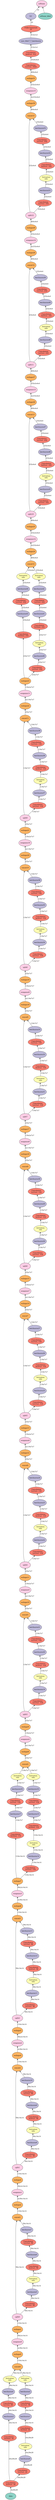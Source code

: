 digraph plot {
	data [label=data fillcolor="#8dd3c7" fixedsize="fasl==false" height=0.8034 shape=oval style=filled width=1.3]
	convolution0 [label="Convolution\n3x3/1x1, 24" fillcolor="#fb8072" fixedsize="fasl==false" height=0.8034 shape=oval style=filled width=1.3]
	convolution4 [label="Convolution\n3x3/2x2, 24" fillcolor="#fb8072" fixedsize="fasl==false" height=0.8034 shape=oval style=filled width=1.3]
	batchnorm3 [label=batchnorm3 fillcolor="#bebada" fixedsize="fasl==false" height=0.8034 shape=oval style=filled width=1.3]
	convolution5 [label="Convolution\n1x1/1x1, 58" fillcolor="#fb8072" fixedsize="fasl==false" height=0.8034 shape=oval style=filled width=1.3]
	batchnorm4 [label=batchnorm4 fillcolor="#bebada" fixedsize="fasl==false" height=0.8034 shape=oval style=filled width=1.3]
	activation2 [label="Activation\nrelu" fillcolor="#ffffb3" fixedsize="fasl==false" height=0.8034 shape=oval style=filled width=1.3]
	convolution1 [label="Convolution\n1x1/1x1, 24" fillcolor="#fb8072" fixedsize="fasl==false" height=0.8034 shape=oval style=filled width=1.3]
	batchnorm0 [label=batchnorm0 fillcolor="#bebada" fixedsize="fasl==false" height=0.8034 shape=oval style=filled width=1.3]
	activation0 [label="Activation\nrelu" fillcolor="#ffffb3" fixedsize="fasl==false" height=0.8034 shape=oval style=filled width=1.3]
	convolution2 [label="Convolution\n3x3/2x2, 24" fillcolor="#fb8072" fixedsize="fasl==false" height=0.8034 shape=oval style=filled width=1.3]
	batchnorm1 [label=batchnorm1 fillcolor="#bebada" fixedsize="fasl==false" height=0.8034 shape=oval style=filled width=1.3]
	convolution3 [label="Convolution\n1x1/1x1, 58" fillcolor="#fb8072" fixedsize="fasl==false" height=0.8034 shape=oval style=filled width=1.3]
	batchnorm2 [label=batchnorm2 fillcolor="#bebada" fixedsize="fasl==false" height=0.8034 shape=oval style=filled width=1.3]
	activation1 [label="Activation\nrelu" fillcolor="#ffffb3" fixedsize="fasl==false" height=0.8034 shape=oval style=filled width=1.3]
	concat0 [label=concat0 fillcolor="#fdb462" fixedsize="fasl==false" height=0.8034 shape=oval style=filled width=1.3]
	reshape0 [label=reshape0 fillcolor="#fdb462" fixedsize="fasl==false" height=0.8034 shape=oval style=filled width=1.3]
	swapaxes0 [label=swapaxes0 fillcolor="#fccde5" fixedsize="fasl==false" height=0.8034 shape=oval style=filled width=1.3]
	reshape1 [label=reshape1 fillcolor="#fdb462" fixedsize="fasl==false" height=0.8034 shape=oval style=filled width=1.3]
	split0 [label=split0 fillcolor="#fccde5" fixedsize="fasl==false" height=0.8034 shape=oval style=filled width=1.3]
	convolution6 [label="Convolution\n1x1/1x1, 58" fillcolor="#fb8072" fixedsize="fasl==false" height=0.8034 shape=oval style=filled width=1.3]
	batchnorm5 [label=batchnorm5 fillcolor="#bebada" fixedsize="fasl==false" height=0.8034 shape=oval style=filled width=1.3]
	activation3 [label="Activation\nrelu" fillcolor="#ffffb3" fixedsize="fasl==false" height=0.8034 shape=oval style=filled width=1.3]
	convolution7 [label="Convolution\n3x3/1x1, 58" fillcolor="#fb8072" fixedsize="fasl==false" height=0.8034 shape=oval style=filled width=1.3]
	batchnorm6 [label=batchnorm6 fillcolor="#bebada" fixedsize="fasl==false" height=0.8034 shape=oval style=filled width=1.3]
	convolution8 [label="Convolution\n1x1/1x1, 58" fillcolor="#fb8072" fixedsize="fasl==false" height=0.8034 shape=oval style=filled width=1.3]
	batchnorm7 [label=batchnorm7 fillcolor="#bebada" fixedsize="fasl==false" height=0.8034 shape=oval style=filled width=1.3]
	concat1 [label=concat1 fillcolor="#fdb462" fixedsize="fasl==false" height=0.8034 shape=oval style=filled width=1.3]
	reshape2 [label=reshape2 fillcolor="#fdb462" fixedsize="fasl==false" height=0.8034 shape=oval style=filled width=1.3]
	swapaxes1 [label=swapaxes1 fillcolor="#fccde5" fixedsize="fasl==false" height=0.8034 shape=oval style=filled width=1.3]
	reshape3 [label=reshape3 fillcolor="#fdb462" fixedsize="fasl==false" height=0.8034 shape=oval style=filled width=1.3]
	split1 [label=split1 fillcolor="#fccde5" fixedsize="fasl==false" height=0.8034 shape=oval style=filled width=1.3]
	convolution9 [label="Convolution\n1x1/1x1, 58" fillcolor="#fb8072" fixedsize="fasl==false" height=0.8034 shape=oval style=filled width=1.3]
	batchnorm8 [label=batchnorm8 fillcolor="#bebada" fixedsize="fasl==false" height=0.8034 shape=oval style=filled width=1.3]
	activation4 [label="Activation\nrelu" fillcolor="#ffffb3" fixedsize="fasl==false" height=0.8034 shape=oval style=filled width=1.3]
	convolution10 [label="Convolution\n3x3/1x1, 58" fillcolor="#fb8072" fixedsize="fasl==false" height=0.8034 shape=oval style=filled width=1.3]
	batchnorm9 [label=batchnorm9 fillcolor="#bebada" fixedsize="fasl==false" height=0.8034 shape=oval style=filled width=1.3]
	convolution11 [label="Convolution\n1x1/1x1, 58" fillcolor="#fb8072" fixedsize="fasl==false" height=0.8034 shape=oval style=filled width=1.3]
	batchnorm10 [label=batchnorm10 fillcolor="#bebada" fixedsize="fasl==false" height=0.8034 shape=oval style=filled width=1.3]
	concat2 [label=concat2 fillcolor="#fdb462" fixedsize="fasl==false" height=0.8034 shape=oval style=filled width=1.3]
	reshape4 [label=reshape4 fillcolor="#fdb462" fixedsize="fasl==false" height=0.8034 shape=oval style=filled width=1.3]
	swapaxes2 [label=swapaxes2 fillcolor="#fccde5" fixedsize="fasl==false" height=0.8034 shape=oval style=filled width=1.3]
	reshape5 [label=reshape5 fillcolor="#fdb462" fixedsize="fasl==false" height=0.8034 shape=oval style=filled width=1.3]
	split2 [label=split2 fillcolor="#fccde5" fixedsize="fasl==false" height=0.8034 shape=oval style=filled width=1.3]
	convolution12 [label="Convolution\n1x1/1x1, 58" fillcolor="#fb8072" fixedsize="fasl==false" height=0.8034 shape=oval style=filled width=1.3]
	batchnorm11 [label=batchnorm11 fillcolor="#bebada" fixedsize="fasl==false" height=0.8034 shape=oval style=filled width=1.3]
	activation5 [label="Activation\nrelu" fillcolor="#ffffb3" fixedsize="fasl==false" height=0.8034 shape=oval style=filled width=1.3]
	convolution13 [label="Convolution\n3x3/1x1, 58" fillcolor="#fb8072" fixedsize="fasl==false" height=0.8034 shape=oval style=filled width=1.3]
	batchnorm12 [label=batchnorm12 fillcolor="#bebada" fixedsize="fasl==false" height=0.8034 shape=oval style=filled width=1.3]
	convolution14 [label="Convolution\n1x1/1x1, 58" fillcolor="#fb8072" fixedsize="fasl==false" height=0.8034 shape=oval style=filled width=1.3]
	batchnorm13 [label=batchnorm13 fillcolor="#bebada" fixedsize="fasl==false" height=0.8034 shape=oval style=filled width=1.3]
	concat3 [label=concat3 fillcolor="#fdb462" fixedsize="fasl==false" height=0.8034 shape=oval style=filled width=1.3]
	reshape6 [label=reshape6 fillcolor="#fdb462" fixedsize="fasl==false" height=0.8034 shape=oval style=filled width=1.3]
	swapaxes3 [label=swapaxes3 fillcolor="#fccde5" fixedsize="fasl==false" height=0.8034 shape=oval style=filled width=1.3]
	reshape7 [label=reshape7 fillcolor="#fdb462" fixedsize="fasl==false" height=0.8034 shape=oval style=filled width=1.3]
	convolution18 [label="Convolution\n3x3/2x2, 116" fillcolor="#fb8072" fixedsize="fasl==false" height=0.8034 shape=oval style=filled width=1.3]
	batchnorm17 [label=batchnorm17 fillcolor="#bebada" fixedsize="fasl==false" height=0.8034 shape=oval style=filled width=1.3]
	convolution19 [label="Convolution\n1x1/1x1, 116" fillcolor="#fb8072" fixedsize="fasl==false" height=0.8034 shape=oval style=filled width=1.3]
	batchnorm18 [label=batchnorm18 fillcolor="#bebada" fixedsize="fasl==false" height=0.8034 shape=oval style=filled width=1.3]
	activation8 [label="Activation\nrelu" fillcolor="#ffffb3" fixedsize="fasl==false" height=0.8034 shape=oval style=filled width=1.3]
	convolution15 [label="Convolution\n1x1/1x1, 116" fillcolor="#fb8072" fixedsize="fasl==false" height=0.8034 shape=oval style=filled width=1.3]
	batchnorm14 [label=batchnorm14 fillcolor="#bebada" fixedsize="fasl==false" height=0.8034 shape=oval style=filled width=1.3]
	activation6 [label="Activation\nrelu" fillcolor="#ffffb3" fixedsize="fasl==false" height=0.8034 shape=oval style=filled width=1.3]
	convolution16 [label="Convolution\n3x3/2x2, 116" fillcolor="#fb8072" fixedsize="fasl==false" height=0.8034 shape=oval style=filled width=1.3]
	batchnorm15 [label=batchnorm15 fillcolor="#bebada" fixedsize="fasl==false" height=0.8034 shape=oval style=filled width=1.3]
	convolution17 [label="Convolution\n1x1/1x1, 116" fillcolor="#fb8072" fixedsize="fasl==false" height=0.8034 shape=oval style=filled width=1.3]
	batchnorm16 [label=batchnorm16 fillcolor="#bebada" fixedsize="fasl==false" height=0.8034 shape=oval style=filled width=1.3]
	activation7 [label="Activation\nrelu" fillcolor="#ffffb3" fixedsize="fasl==false" height=0.8034 shape=oval style=filled width=1.3]
	concat4 [label=concat4 fillcolor="#fdb462" fixedsize="fasl==false" height=0.8034 shape=oval style=filled width=1.3]
	reshape8 [label=reshape8 fillcolor="#fdb462" fixedsize="fasl==false" height=0.8034 shape=oval style=filled width=1.3]
	swapaxes4 [label=swapaxes4 fillcolor="#fccde5" fixedsize="fasl==false" height=0.8034 shape=oval style=filled width=1.3]
	reshape9 [label=reshape9 fillcolor="#fdb462" fixedsize="fasl==false" height=0.8034 shape=oval style=filled width=1.3]
	split3 [label=split3 fillcolor="#fccde5" fixedsize="fasl==false" height=0.8034 shape=oval style=filled width=1.3]
	convolution20 [label="Convolution\n1x1/1x1, 116" fillcolor="#fb8072" fixedsize="fasl==false" height=0.8034 shape=oval style=filled width=1.3]
	batchnorm19 [label=batchnorm19 fillcolor="#bebada" fixedsize="fasl==false" height=0.8034 shape=oval style=filled width=1.3]
	activation9 [label="Activation\nrelu" fillcolor="#ffffb3" fixedsize="fasl==false" height=0.8034 shape=oval style=filled width=1.3]
	convolution21 [label="Convolution\n3x3/1x1, 116" fillcolor="#fb8072" fixedsize="fasl==false" height=0.8034 shape=oval style=filled width=1.3]
	batchnorm20 [label=batchnorm20 fillcolor="#bebada" fixedsize="fasl==false" height=0.8034 shape=oval style=filled width=1.3]
	convolution22 [label="Convolution\n1x1/1x1, 116" fillcolor="#fb8072" fixedsize="fasl==false" height=0.8034 shape=oval style=filled width=1.3]
	batchnorm21 [label=batchnorm21 fillcolor="#bebada" fixedsize="fasl==false" height=0.8034 shape=oval style=filled width=1.3]
	concat5 [label=concat5 fillcolor="#fdb462" fixedsize="fasl==false" height=0.8034 shape=oval style=filled width=1.3]
	reshape10 [label=reshape10 fillcolor="#fdb462" fixedsize="fasl==false" height=0.8034 shape=oval style=filled width=1.3]
	swapaxes5 [label=swapaxes5 fillcolor="#fccde5" fixedsize="fasl==false" height=0.8034 shape=oval style=filled width=1.3]
	reshape11 [label=reshape11 fillcolor="#fdb462" fixedsize="fasl==false" height=0.8034 shape=oval style=filled width=1.3]
	split4 [label=split4 fillcolor="#fccde5" fixedsize="fasl==false" height=0.8034 shape=oval style=filled width=1.3]
	convolution23 [label="Convolution\n1x1/1x1, 116" fillcolor="#fb8072" fixedsize="fasl==false" height=0.8034 shape=oval style=filled width=1.3]
	batchnorm22 [label=batchnorm22 fillcolor="#bebada" fixedsize="fasl==false" height=0.8034 shape=oval style=filled width=1.3]
	activation10 [label="Activation\nrelu" fillcolor="#ffffb3" fixedsize="fasl==false" height=0.8034 shape=oval style=filled width=1.3]
	convolution24 [label="Convolution\n3x3/1x1, 116" fillcolor="#fb8072" fixedsize="fasl==false" height=0.8034 shape=oval style=filled width=1.3]
	batchnorm23 [label=batchnorm23 fillcolor="#bebada" fixedsize="fasl==false" height=0.8034 shape=oval style=filled width=1.3]
	convolution25 [label="Convolution\n1x1/1x1, 116" fillcolor="#fb8072" fixedsize="fasl==false" height=0.8034 shape=oval style=filled width=1.3]
	batchnorm24 [label=batchnorm24 fillcolor="#bebada" fixedsize="fasl==false" height=0.8034 shape=oval style=filled width=1.3]
	concat6 [label=concat6 fillcolor="#fdb462" fixedsize="fasl==false" height=0.8034 shape=oval style=filled width=1.3]
	reshape12 [label=reshape12 fillcolor="#fdb462" fixedsize="fasl==false" height=0.8034 shape=oval style=filled width=1.3]
	swapaxes6 [label=swapaxes6 fillcolor="#fccde5" fixedsize="fasl==false" height=0.8034 shape=oval style=filled width=1.3]
	reshape13 [label=reshape13 fillcolor="#fdb462" fixedsize="fasl==false" height=0.8034 shape=oval style=filled width=1.3]
	split5 [label=split5 fillcolor="#fccde5" fixedsize="fasl==false" height=0.8034 shape=oval style=filled width=1.3]
	convolution26 [label="Convolution\n1x1/1x1, 116" fillcolor="#fb8072" fixedsize="fasl==false" height=0.8034 shape=oval style=filled width=1.3]
	batchnorm25 [label=batchnorm25 fillcolor="#bebada" fixedsize="fasl==false" height=0.8034 shape=oval style=filled width=1.3]
	activation11 [label="Activation\nrelu" fillcolor="#ffffb3" fixedsize="fasl==false" height=0.8034 shape=oval style=filled width=1.3]
	convolution27 [label="Convolution\n3x3/1x1, 116" fillcolor="#fb8072" fixedsize="fasl==false" height=0.8034 shape=oval style=filled width=1.3]
	batchnorm26 [label=batchnorm26 fillcolor="#bebada" fixedsize="fasl==false" height=0.8034 shape=oval style=filled width=1.3]
	convolution28 [label="Convolution\n1x1/1x1, 116" fillcolor="#fb8072" fixedsize="fasl==false" height=0.8034 shape=oval style=filled width=1.3]
	batchnorm27 [label=batchnorm27 fillcolor="#bebada" fixedsize="fasl==false" height=0.8034 shape=oval style=filled width=1.3]
	concat7 [label=concat7 fillcolor="#fdb462" fixedsize="fasl==false" height=0.8034 shape=oval style=filled width=1.3]
	reshape14 [label=reshape14 fillcolor="#fdb462" fixedsize="fasl==false" height=0.8034 shape=oval style=filled width=1.3]
	swapaxes7 [label=swapaxes7 fillcolor="#fccde5" fixedsize="fasl==false" height=0.8034 shape=oval style=filled width=1.3]
	reshape15 [label=reshape15 fillcolor="#fdb462" fixedsize="fasl==false" height=0.8034 shape=oval style=filled width=1.3]
	split6 [label=split6 fillcolor="#fccde5" fixedsize="fasl==false" height=0.8034 shape=oval style=filled width=1.3]
	convolution29 [label="Convolution\n1x1/1x1, 116" fillcolor="#fb8072" fixedsize="fasl==false" height=0.8034 shape=oval style=filled width=1.3]
	batchnorm28 [label=batchnorm28 fillcolor="#bebada" fixedsize="fasl==false" height=0.8034 shape=oval style=filled width=1.3]
	activation12 [label="Activation\nrelu" fillcolor="#ffffb3" fixedsize="fasl==false" height=0.8034 shape=oval style=filled width=1.3]
	convolution30 [label="Convolution\n3x3/1x1, 116" fillcolor="#fb8072" fixedsize="fasl==false" height=0.8034 shape=oval style=filled width=1.3]
	batchnorm29 [label=batchnorm29 fillcolor="#bebada" fixedsize="fasl==false" height=0.8034 shape=oval style=filled width=1.3]
	convolution31 [label="Convolution\n1x1/1x1, 116" fillcolor="#fb8072" fixedsize="fasl==false" height=0.8034 shape=oval style=filled width=1.3]
	batchnorm30 [label=batchnorm30 fillcolor="#bebada" fixedsize="fasl==false" height=0.8034 shape=oval style=filled width=1.3]
	concat8 [label=concat8 fillcolor="#fdb462" fixedsize="fasl==false" height=0.8034 shape=oval style=filled width=1.3]
	reshape16 [label=reshape16 fillcolor="#fdb462" fixedsize="fasl==false" height=0.8034 shape=oval style=filled width=1.3]
	swapaxes8 [label=swapaxes8 fillcolor="#fccde5" fixedsize="fasl==false" height=0.8034 shape=oval style=filled width=1.3]
	reshape17 [label=reshape17 fillcolor="#fdb462" fixedsize="fasl==false" height=0.8034 shape=oval style=filled width=1.3]
	split7 [label=split7 fillcolor="#fccde5" fixedsize="fasl==false" height=0.8034 shape=oval style=filled width=1.3]
	convolution32 [label="Convolution\n1x1/1x1, 116" fillcolor="#fb8072" fixedsize="fasl==false" height=0.8034 shape=oval style=filled width=1.3]
	batchnorm31 [label=batchnorm31 fillcolor="#bebada" fixedsize="fasl==false" height=0.8034 shape=oval style=filled width=1.3]
	activation13 [label="Activation\nrelu" fillcolor="#ffffb3" fixedsize="fasl==false" height=0.8034 shape=oval style=filled width=1.3]
	convolution33 [label="Convolution\n3x3/1x1, 116" fillcolor="#fb8072" fixedsize="fasl==false" height=0.8034 shape=oval style=filled width=1.3]
	batchnorm32 [label=batchnorm32 fillcolor="#bebada" fixedsize="fasl==false" height=0.8034 shape=oval style=filled width=1.3]
	convolution34 [label="Convolution\n1x1/1x1, 116" fillcolor="#fb8072" fixedsize="fasl==false" height=0.8034 shape=oval style=filled width=1.3]
	batchnorm33 [label=batchnorm33 fillcolor="#bebada" fixedsize="fasl==false" height=0.8034 shape=oval style=filled width=1.3]
	concat9 [label=concat9 fillcolor="#fdb462" fixedsize="fasl==false" height=0.8034 shape=oval style=filled width=1.3]
	reshape18 [label=reshape18 fillcolor="#fdb462" fixedsize="fasl==false" height=0.8034 shape=oval style=filled width=1.3]
	swapaxes9 [label=swapaxes9 fillcolor="#fccde5" fixedsize="fasl==false" height=0.8034 shape=oval style=filled width=1.3]
	reshape19 [label=reshape19 fillcolor="#fdb462" fixedsize="fasl==false" height=0.8034 shape=oval style=filled width=1.3]
	split8 [label=split8 fillcolor="#fccde5" fixedsize="fasl==false" height=0.8034 shape=oval style=filled width=1.3]
	convolution35 [label="Convolution\n1x1/1x1, 116" fillcolor="#fb8072" fixedsize="fasl==false" height=0.8034 shape=oval style=filled width=1.3]
	batchnorm34 [label=batchnorm34 fillcolor="#bebada" fixedsize="fasl==false" height=0.8034 shape=oval style=filled width=1.3]
	activation14 [label="Activation\nrelu" fillcolor="#ffffb3" fixedsize="fasl==false" height=0.8034 shape=oval style=filled width=1.3]
	convolution36 [label="Convolution\n3x3/1x1, 116" fillcolor="#fb8072" fixedsize="fasl==false" height=0.8034 shape=oval style=filled width=1.3]
	batchnorm35 [label=batchnorm35 fillcolor="#bebada" fixedsize="fasl==false" height=0.8034 shape=oval style=filled width=1.3]
	convolution37 [label="Convolution\n1x1/1x1, 116" fillcolor="#fb8072" fixedsize="fasl==false" height=0.8034 shape=oval style=filled width=1.3]
	batchnorm36 [label=batchnorm36 fillcolor="#bebada" fixedsize="fasl==false" height=0.8034 shape=oval style=filled width=1.3]
	concat10 [label=concat10 fillcolor="#fdb462" fixedsize="fasl==false" height=0.8034 shape=oval style=filled width=1.3]
	reshape20 [label=reshape20 fillcolor="#fdb462" fixedsize="fasl==false" height=0.8034 shape=oval style=filled width=1.3]
	swapaxes10 [label=swapaxes10 fillcolor="#fccde5" fixedsize="fasl==false" height=0.8034 shape=oval style=filled width=1.3]
	reshape21 [label=reshape21 fillcolor="#fdb462" fixedsize="fasl==false" height=0.8034 shape=oval style=filled width=1.3]
	split9 [label=split9 fillcolor="#fccde5" fixedsize="fasl==false" height=0.8034 shape=oval style=filled width=1.3]
	convolution38 [label="Convolution\n1x1/1x1, 116" fillcolor="#fb8072" fixedsize="fasl==false" height=0.8034 shape=oval style=filled width=1.3]
	batchnorm37 [label=batchnorm37 fillcolor="#bebada" fixedsize="fasl==false" height=0.8034 shape=oval style=filled width=1.3]
	activation15 [label="Activation\nrelu" fillcolor="#ffffb3" fixedsize="fasl==false" height=0.8034 shape=oval style=filled width=1.3]
	convolution39 [label="Convolution\n3x3/1x1, 116" fillcolor="#fb8072" fixedsize="fasl==false" height=0.8034 shape=oval style=filled width=1.3]
	batchnorm38 [label=batchnorm38 fillcolor="#bebada" fixedsize="fasl==false" height=0.8034 shape=oval style=filled width=1.3]
	convolution40 [label="Convolution\n1x1/1x1, 116" fillcolor="#fb8072" fixedsize="fasl==false" height=0.8034 shape=oval style=filled width=1.3]
	batchnorm39 [label=batchnorm39 fillcolor="#bebada" fixedsize="fasl==false" height=0.8034 shape=oval style=filled width=1.3]
	concat11 [label=concat11 fillcolor="#fdb462" fixedsize="fasl==false" height=0.8034 shape=oval style=filled width=1.3]
	reshape22 [label=reshape22 fillcolor="#fdb462" fixedsize="fasl==false" height=0.8034 shape=oval style=filled width=1.3]
	swapaxes11 [label=swapaxes11 fillcolor="#fccde5" fixedsize="fasl==false" height=0.8034 shape=oval style=filled width=1.3]
	reshape23 [label=reshape23 fillcolor="#fdb462" fixedsize="fasl==false" height=0.8034 shape=oval style=filled width=1.3]
	convolution44 [label="Convolution\n3x3/2x2, 232" fillcolor="#fb8072" fixedsize="fasl==false" height=0.8034 shape=oval style=filled width=1.3]
	batchnorm43 [label=batchnorm43 fillcolor="#bebada" fixedsize="fasl==false" height=0.8034 shape=oval style=filled width=1.3]
	convolution45 [label="Convolution\n1x1/1x1, 232" fillcolor="#fb8072" fixedsize="fasl==false" height=0.8034 shape=oval style=filled width=1.3]
	batchnorm44 [label=batchnorm44 fillcolor="#bebada" fixedsize="fasl==false" height=0.8034 shape=oval style=filled width=1.3]
	activation18 [label="Activation\nrelu" fillcolor="#ffffb3" fixedsize="fasl==false" height=0.8034 shape=oval style=filled width=1.3]
	convolution41 [label="Convolution\n1x1/1x1, 232" fillcolor="#fb8072" fixedsize="fasl==false" height=0.8034 shape=oval style=filled width=1.3]
	batchnorm40 [label=batchnorm40 fillcolor="#bebada" fixedsize="fasl==false" height=0.8034 shape=oval style=filled width=1.3]
	activation16 [label="Activation\nrelu" fillcolor="#ffffb3" fixedsize="fasl==false" height=0.8034 shape=oval style=filled width=1.3]
	convolution42 [label="Convolution\n3x3/2x2, 232" fillcolor="#fb8072" fixedsize="fasl==false" height=0.8034 shape=oval style=filled width=1.3]
	batchnorm41 [label=batchnorm41 fillcolor="#bebada" fixedsize="fasl==false" height=0.8034 shape=oval style=filled width=1.3]
	convolution43 [label="Convolution\n1x1/1x1, 232" fillcolor="#fb8072" fixedsize="fasl==false" height=0.8034 shape=oval style=filled width=1.3]
	batchnorm42 [label=batchnorm42 fillcolor="#bebada" fixedsize="fasl==false" height=0.8034 shape=oval style=filled width=1.3]
	activation17 [label="Activation\nrelu" fillcolor="#ffffb3" fixedsize="fasl==false" height=0.8034 shape=oval style=filled width=1.3]
	concat12 [label=concat12 fillcolor="#fdb462" fixedsize="fasl==false" height=0.8034 shape=oval style=filled width=1.3]
	reshape24 [label=reshape24 fillcolor="#fdb462" fixedsize="fasl==false" height=0.8034 shape=oval style=filled width=1.3]
	swapaxes12 [label=swapaxes12 fillcolor="#fccde5" fixedsize="fasl==false" height=0.8034 shape=oval style=filled width=1.3]
	reshape25 [label=reshape25 fillcolor="#fdb462" fixedsize="fasl==false" height=0.8034 shape=oval style=filled width=1.3]
	split10 [label=split10 fillcolor="#fccde5" fixedsize="fasl==false" height=0.8034 shape=oval style=filled width=1.3]
	convolution46 [label="Convolution\n1x1/1x1, 232" fillcolor="#fb8072" fixedsize="fasl==false" height=0.8034 shape=oval style=filled width=1.3]
	batchnorm45 [label=batchnorm45 fillcolor="#bebada" fixedsize="fasl==false" height=0.8034 shape=oval style=filled width=1.3]
	activation19 [label="Activation\nrelu" fillcolor="#ffffb3" fixedsize="fasl==false" height=0.8034 shape=oval style=filled width=1.3]
	convolution47 [label="Convolution\n3x3/1x1, 232" fillcolor="#fb8072" fixedsize="fasl==false" height=0.8034 shape=oval style=filled width=1.3]
	batchnorm46 [label=batchnorm46 fillcolor="#bebada" fixedsize="fasl==false" height=0.8034 shape=oval style=filled width=1.3]
	convolution48 [label="Convolution\n1x1/1x1, 232" fillcolor="#fb8072" fixedsize="fasl==false" height=0.8034 shape=oval style=filled width=1.3]
	batchnorm47 [label=batchnorm47 fillcolor="#bebada" fixedsize="fasl==false" height=0.8034 shape=oval style=filled width=1.3]
	concat13 [label=concat13 fillcolor="#fdb462" fixedsize="fasl==false" height=0.8034 shape=oval style=filled width=1.3]
	reshape26 [label=reshape26 fillcolor="#fdb462" fixedsize="fasl==false" height=0.8034 shape=oval style=filled width=1.3]
	swapaxes13 [label=swapaxes13 fillcolor="#fccde5" fixedsize="fasl==false" height=0.8034 shape=oval style=filled width=1.3]
	reshape27 [label=reshape27 fillcolor="#fdb462" fixedsize="fasl==false" height=0.8034 shape=oval style=filled width=1.3]
	split11 [label=split11 fillcolor="#fccde5" fixedsize="fasl==false" height=0.8034 shape=oval style=filled width=1.3]
	convolution49 [label="Convolution\n1x1/1x1, 232" fillcolor="#fb8072" fixedsize="fasl==false" height=0.8034 shape=oval style=filled width=1.3]
	batchnorm48 [label=batchnorm48 fillcolor="#bebada" fixedsize="fasl==false" height=0.8034 shape=oval style=filled width=1.3]
	activation20 [label="Activation\nrelu" fillcolor="#ffffb3" fixedsize="fasl==false" height=0.8034 shape=oval style=filled width=1.3]
	convolution50 [label="Convolution\n3x3/1x1, 232" fillcolor="#fb8072" fixedsize="fasl==false" height=0.8034 shape=oval style=filled width=1.3]
	batchnorm49 [label=batchnorm49 fillcolor="#bebada" fixedsize="fasl==false" height=0.8034 shape=oval style=filled width=1.3]
	convolution51 [label="Convolution\n1x1/1x1, 232" fillcolor="#fb8072" fixedsize="fasl==false" height=0.8034 shape=oval style=filled width=1.3]
	batchnorm50 [label=batchnorm50 fillcolor="#bebada" fixedsize="fasl==false" height=0.8034 shape=oval style=filled width=1.3]
	concat14 [label=concat14 fillcolor="#fdb462" fixedsize="fasl==false" height=0.8034 shape=oval style=filled width=1.3]
	reshape28 [label=reshape28 fillcolor="#fdb462" fixedsize="fasl==false" height=0.8034 shape=oval style=filled width=1.3]
	swapaxes14 [label=swapaxes14 fillcolor="#fccde5" fixedsize="fasl==false" height=0.8034 shape=oval style=filled width=1.3]
	reshape29 [label=reshape29 fillcolor="#fdb462" fixedsize="fasl==false" height=0.8034 shape=oval style=filled width=1.3]
	split12 [label=split12 fillcolor="#fccde5" fixedsize="fasl==false" height=0.8034 shape=oval style=filled width=1.3]
	convolution52 [label="Convolution\n1x1/1x1, 232" fillcolor="#fb8072" fixedsize="fasl==false" height=0.8034 shape=oval style=filled width=1.3]
	batchnorm51 [label=batchnorm51 fillcolor="#bebada" fixedsize="fasl==false" height=0.8034 shape=oval style=filled width=1.3]
	activation21 [label="Activation\nrelu" fillcolor="#ffffb3" fixedsize="fasl==false" height=0.8034 shape=oval style=filled width=1.3]
	convolution53 [label="Convolution\n3x3/1x1, 232" fillcolor="#fb8072" fixedsize="fasl==false" height=0.8034 shape=oval style=filled width=1.3]
	batchnorm52 [label=batchnorm52 fillcolor="#bebada" fixedsize="fasl==false" height=0.8034 shape=oval style=filled width=1.3]
	convolution54 [label="Convolution\n1x1/1x1, 232" fillcolor="#fb8072" fixedsize="fasl==false" height=0.8034 shape=oval style=filled width=1.3]
	batchnorm53 [label=batchnorm53 fillcolor="#bebada" fixedsize="fasl==false" height=0.8034 shape=oval style=filled width=1.3]
	concat15 [label=concat15 fillcolor="#fdb462" fixedsize="fasl==false" height=0.8034 shape=oval style=filled width=1.3]
	reshape30 [label=reshape30 fillcolor="#fdb462" fixedsize="fasl==false" height=0.8034 shape=oval style=filled width=1.3]
	swapaxes15 [label=swapaxes15 fillcolor="#fccde5" fixedsize="fasl==false" height=0.8034 shape=oval style=filled width=1.3]
	reshape31 [label=reshape31 fillcolor="#fdb462" fixedsize="fasl==false" height=0.8034 shape=oval style=filled width=1.3]
	convolution55 [label="Convolution\n1x1/1x1, 1024" fillcolor="#fb8072" fixedsize="fasl==false" height=0.8034 shape=oval style=filled width=1.3]
	conv_6dw7_7_conv2d [label="Convolution\n4x4/1x1, 512" fillcolor="#fb8072" fixedsize="fasl==false" height=0.8034 shape=oval style=filled width=1.3]
	conv_6dw7_7_batchnorm [label=conv_6dw7_7_batchnorm fillcolor="#bebada" fixedsize="fasl==false" height=0.8034 shape=oval style=filled width=1.3]
	pre_fc1 [label="FullyConnected\n10" fillcolor="#fb8072" fixedsize="fasl==false" height=0.8034 shape=oval style=filled width=1.3]
	fc1 [label=fc1 fillcolor="#bebada" fixedsize="fasl==false" height=0.8034 shape=oval style=filled width=1.3]
	softmax_label [label=softmax_label fillcolor="#8dd3c7" fixedsize="fasl==false" height=0.8034 shape=oval style=filled width=1.3]
	softmax [label=softmax fillcolor="#fccde5" fixedsize="fasl==false" height=0.8034 shape=oval style=filled width=1.3]
	convolution0 -> data [label="3x28x28" arrowtail=open dir=back]
	convolution4 -> convolution0 [label="24x28x28" arrowtail=open dir=back]
	batchnorm3 -> convolution4 [label="24x14x14" arrowtail=open dir=back]
	convolution5 -> batchnorm3 [label="24x14x14" arrowtail=open dir=back]
	batchnorm4 -> convolution5 [label="58x14x14" arrowtail=open dir=back]
	activation2 -> batchnorm4 [label="58x14x14" arrowtail=open dir=back]
	convolution1 -> convolution0 [label="24x28x28" arrowtail=open dir=back]
	batchnorm0 -> convolution1 [label="24x28x28" arrowtail=open dir=back]
	activation0 -> batchnorm0 [label="24x28x28" arrowtail=open dir=back]
	convolution2 -> activation0 [label="24x28x28" arrowtail=open dir=back]
	batchnorm1 -> convolution2 [label="24x14x14" arrowtail=open dir=back]
	convolution3 -> batchnorm1 [label="24x14x14" arrowtail=open dir=back]
	batchnorm2 -> convolution3 [label="58x14x14" arrowtail=open dir=back]
	activation1 -> batchnorm2 [label="58x14x14" arrowtail=open dir=back]
	concat0 -> activation2 [label="58x14x14" arrowtail=open dir=back]
	concat0 -> activation1 [label="58x14x14" arrowtail=open dir=back]
	reshape0 -> concat0 [label="116x14x14" arrowtail=open dir=back]
	swapaxes0 -> reshape0 [label="2x58x14x14" arrowtail=open dir=back]
	reshape1 -> swapaxes0 [label="58x2x14x14" arrowtail=open dir=back]
	split0 -> reshape1 [label="116x14x14" arrowtail=open dir=back]
	convolution6 -> split0 [label="58x14x14" arrowtail=open dir=back]
	batchnorm5 -> convolution6 [label="58x14x14" arrowtail=open dir=back]
	activation3 -> batchnorm5 [label="58x14x14" arrowtail=open dir=back]
	convolution7 -> activation3 [label="58x14x14" arrowtail=open dir=back]
	batchnorm6 -> convolution7 [label="58x14x14" arrowtail=open dir=back]
	convolution8 -> batchnorm6 [label="58x14x14" arrowtail=open dir=back]
	batchnorm7 -> convolution8 [label="58x14x14" arrowtail=open dir=back]
	concat1 -> split0 [label="58x14x14" arrowtail=open dir=back]
	concat1 -> batchnorm7 [label="58x14x14" arrowtail=open dir=back]
	reshape2 -> concat1 [label="116x14x14" arrowtail=open dir=back]
	swapaxes1 -> reshape2 [label="2x58x14x14" arrowtail=open dir=back]
	reshape3 -> swapaxes1 [label="58x2x14x14" arrowtail=open dir=back]
	split1 -> reshape3 [label="116x14x14" arrowtail=open dir=back]
	convolution9 -> split1 [label="58x14x14" arrowtail=open dir=back]
	batchnorm8 -> convolution9 [label="58x14x14" arrowtail=open dir=back]
	activation4 -> batchnorm8 [label="58x14x14" arrowtail=open dir=back]
	convolution10 -> activation4 [label="58x14x14" arrowtail=open dir=back]
	batchnorm9 -> convolution10 [label="58x14x14" arrowtail=open dir=back]
	convolution11 -> batchnorm9 [label="58x14x14" arrowtail=open dir=back]
	batchnorm10 -> convolution11 [label="58x14x14" arrowtail=open dir=back]
	concat2 -> split1 [label="58x14x14" arrowtail=open dir=back]
	concat2 -> batchnorm10 [label="58x14x14" arrowtail=open dir=back]
	reshape4 -> concat2 [label="116x14x14" arrowtail=open dir=back]
	swapaxes2 -> reshape4 [label="2x58x14x14" arrowtail=open dir=back]
	reshape5 -> swapaxes2 [label="58x2x14x14" arrowtail=open dir=back]
	split2 -> reshape5 [label="116x14x14" arrowtail=open dir=back]
	convolution12 -> split2 [label="58x14x14" arrowtail=open dir=back]
	batchnorm11 -> convolution12 [label="58x14x14" arrowtail=open dir=back]
	activation5 -> batchnorm11 [label="58x14x14" arrowtail=open dir=back]
	convolution13 -> activation5 [label="58x14x14" arrowtail=open dir=back]
	batchnorm12 -> convolution13 [label="58x14x14" arrowtail=open dir=back]
	convolution14 -> batchnorm12 [label="58x14x14" arrowtail=open dir=back]
	batchnorm13 -> convolution14 [label="58x14x14" arrowtail=open dir=back]
	concat3 -> split2 [label="58x14x14" arrowtail=open dir=back]
	concat3 -> batchnorm13 [label="58x14x14" arrowtail=open dir=back]
	reshape6 -> concat3 [label="116x14x14" arrowtail=open dir=back]
	swapaxes3 -> reshape6 [label="2x58x14x14" arrowtail=open dir=back]
	reshape7 -> swapaxes3 [label="58x2x14x14" arrowtail=open dir=back]
	convolution18 -> reshape7 [label="116x14x14" arrowtail=open dir=back]
	batchnorm17 -> convolution18 [label="116x7x7" arrowtail=open dir=back]
	convolution19 -> batchnorm17 [label="116x7x7" arrowtail=open dir=back]
	batchnorm18 -> convolution19 [label="116x7x7" arrowtail=open dir=back]
	activation8 -> batchnorm18 [label="116x7x7" arrowtail=open dir=back]
	convolution15 -> reshape7 [label="116x14x14" arrowtail=open dir=back]
	batchnorm14 -> convolution15 [label="116x14x14" arrowtail=open dir=back]
	activation6 -> batchnorm14 [label="116x14x14" arrowtail=open dir=back]
	convolution16 -> activation6 [label="116x14x14" arrowtail=open dir=back]
	batchnorm15 -> convolution16 [label="116x7x7" arrowtail=open dir=back]
	convolution17 -> batchnorm15 [label="116x7x7" arrowtail=open dir=back]
	batchnorm16 -> convolution17 [label="116x7x7" arrowtail=open dir=back]
	activation7 -> batchnorm16 [label="116x7x7" arrowtail=open dir=back]
	concat4 -> activation8 [label="116x7x7" arrowtail=open dir=back]
	concat4 -> activation7 [label="116x7x7" arrowtail=open dir=back]
	reshape8 -> concat4 [label="232x7x7" arrowtail=open dir=back]
	swapaxes4 -> reshape8 [label="2x116x7x7" arrowtail=open dir=back]
	reshape9 -> swapaxes4 [label="116x2x7x7" arrowtail=open dir=back]
	split3 -> reshape9 [label="232x7x7" arrowtail=open dir=back]
	convolution20 -> split3 [label="116x7x7" arrowtail=open dir=back]
	batchnorm19 -> convolution20 [label="116x7x7" arrowtail=open dir=back]
	activation9 -> batchnorm19 [label="116x7x7" arrowtail=open dir=back]
	convolution21 -> activation9 [label="116x7x7" arrowtail=open dir=back]
	batchnorm20 -> convolution21 [label="116x7x7" arrowtail=open dir=back]
	convolution22 -> batchnorm20 [label="116x7x7" arrowtail=open dir=back]
	batchnorm21 -> convolution22 [label="116x7x7" arrowtail=open dir=back]
	concat5 -> split3 [label="116x7x7" arrowtail=open dir=back]
	concat5 -> batchnorm21 [label="116x7x7" arrowtail=open dir=back]
	reshape10 -> concat5 [label="232x7x7" arrowtail=open dir=back]
	swapaxes5 -> reshape10 [label="2x116x7x7" arrowtail=open dir=back]
	reshape11 -> swapaxes5 [label="116x2x7x7" arrowtail=open dir=back]
	split4 -> reshape11 [label="232x7x7" arrowtail=open dir=back]
	convolution23 -> split4 [label="116x7x7" arrowtail=open dir=back]
	batchnorm22 -> convolution23 [label="116x7x7" arrowtail=open dir=back]
	activation10 -> batchnorm22 [label="116x7x7" arrowtail=open dir=back]
	convolution24 -> activation10 [label="116x7x7" arrowtail=open dir=back]
	batchnorm23 -> convolution24 [label="116x7x7" arrowtail=open dir=back]
	convolution25 -> batchnorm23 [label="116x7x7" arrowtail=open dir=back]
	batchnorm24 -> convolution25 [label="116x7x7" arrowtail=open dir=back]
	concat6 -> split4 [label="116x7x7" arrowtail=open dir=back]
	concat6 -> batchnorm24 [label="116x7x7" arrowtail=open dir=back]
	reshape12 -> concat6 [label="232x7x7" arrowtail=open dir=back]
	swapaxes6 -> reshape12 [label="2x116x7x7" arrowtail=open dir=back]
	reshape13 -> swapaxes6 [label="116x2x7x7" arrowtail=open dir=back]
	split5 -> reshape13 [label="232x7x7" arrowtail=open dir=back]
	convolution26 -> split5 [label="116x7x7" arrowtail=open dir=back]
	batchnorm25 -> convolution26 [label="116x7x7" arrowtail=open dir=back]
	activation11 -> batchnorm25 [label="116x7x7" arrowtail=open dir=back]
	convolution27 -> activation11 [label="116x7x7" arrowtail=open dir=back]
	batchnorm26 -> convolution27 [label="116x7x7" arrowtail=open dir=back]
	convolution28 -> batchnorm26 [label="116x7x7" arrowtail=open dir=back]
	batchnorm27 -> convolution28 [label="116x7x7" arrowtail=open dir=back]
	concat7 -> split5 [label="116x7x7" arrowtail=open dir=back]
	concat7 -> batchnorm27 [label="116x7x7" arrowtail=open dir=back]
	reshape14 -> concat7 [label="232x7x7" arrowtail=open dir=back]
	swapaxes7 -> reshape14 [label="2x116x7x7" arrowtail=open dir=back]
	reshape15 -> swapaxes7 [label="116x2x7x7" arrowtail=open dir=back]
	split6 -> reshape15 [label="232x7x7" arrowtail=open dir=back]
	convolution29 -> split6 [label="116x7x7" arrowtail=open dir=back]
	batchnorm28 -> convolution29 [label="116x7x7" arrowtail=open dir=back]
	activation12 -> batchnorm28 [label="116x7x7" arrowtail=open dir=back]
	convolution30 -> activation12 [label="116x7x7" arrowtail=open dir=back]
	batchnorm29 -> convolution30 [label="116x7x7" arrowtail=open dir=back]
	convolution31 -> batchnorm29 [label="116x7x7" arrowtail=open dir=back]
	batchnorm30 -> convolution31 [label="116x7x7" arrowtail=open dir=back]
	concat8 -> split6 [label="116x7x7" arrowtail=open dir=back]
	concat8 -> batchnorm30 [label="116x7x7" arrowtail=open dir=back]
	reshape16 -> concat8 [label="232x7x7" arrowtail=open dir=back]
	swapaxes8 -> reshape16 [label="2x116x7x7" arrowtail=open dir=back]
	reshape17 -> swapaxes8 [label="116x2x7x7" arrowtail=open dir=back]
	split7 -> reshape17 [label="232x7x7" arrowtail=open dir=back]
	convolution32 -> split7 [label="116x7x7" arrowtail=open dir=back]
	batchnorm31 -> convolution32 [label="116x7x7" arrowtail=open dir=back]
	activation13 -> batchnorm31 [label="116x7x7" arrowtail=open dir=back]
	convolution33 -> activation13 [label="116x7x7" arrowtail=open dir=back]
	batchnorm32 -> convolution33 [label="116x7x7" arrowtail=open dir=back]
	convolution34 -> batchnorm32 [label="116x7x7" arrowtail=open dir=back]
	batchnorm33 -> convolution34 [label="116x7x7" arrowtail=open dir=back]
	concat9 -> split7 [label="116x7x7" arrowtail=open dir=back]
	concat9 -> batchnorm33 [label="116x7x7" arrowtail=open dir=back]
	reshape18 -> concat9 [label="232x7x7" arrowtail=open dir=back]
	swapaxes9 -> reshape18 [label="2x116x7x7" arrowtail=open dir=back]
	reshape19 -> swapaxes9 [label="116x2x7x7" arrowtail=open dir=back]
	split8 -> reshape19 [label="232x7x7" arrowtail=open dir=back]
	convolution35 -> split8 [label="116x7x7" arrowtail=open dir=back]
	batchnorm34 -> convolution35 [label="116x7x7" arrowtail=open dir=back]
	activation14 -> batchnorm34 [label="116x7x7" arrowtail=open dir=back]
	convolution36 -> activation14 [label="116x7x7" arrowtail=open dir=back]
	batchnorm35 -> convolution36 [label="116x7x7" arrowtail=open dir=back]
	convolution37 -> batchnorm35 [label="116x7x7" arrowtail=open dir=back]
	batchnorm36 -> convolution37 [label="116x7x7" arrowtail=open dir=back]
	concat10 -> split8 [label="116x7x7" arrowtail=open dir=back]
	concat10 -> batchnorm36 [label="116x7x7" arrowtail=open dir=back]
	reshape20 -> concat10 [label="232x7x7" arrowtail=open dir=back]
	swapaxes10 -> reshape20 [label="2x116x7x7" arrowtail=open dir=back]
	reshape21 -> swapaxes10 [label="116x2x7x7" arrowtail=open dir=back]
	split9 -> reshape21 [label="232x7x7" arrowtail=open dir=back]
	convolution38 -> split9 [label="116x7x7" arrowtail=open dir=back]
	batchnorm37 -> convolution38 [label="116x7x7" arrowtail=open dir=back]
	activation15 -> batchnorm37 [label="116x7x7" arrowtail=open dir=back]
	convolution39 -> activation15 [label="116x7x7" arrowtail=open dir=back]
	batchnorm38 -> convolution39 [label="116x7x7" arrowtail=open dir=back]
	convolution40 -> batchnorm38 [label="116x7x7" arrowtail=open dir=back]
	batchnorm39 -> convolution40 [label="116x7x7" arrowtail=open dir=back]
	concat11 -> split9 [label="116x7x7" arrowtail=open dir=back]
	concat11 -> batchnorm39 [label="116x7x7" arrowtail=open dir=back]
	reshape22 -> concat11 [label="232x7x7" arrowtail=open dir=back]
	swapaxes11 -> reshape22 [label="2x116x7x7" arrowtail=open dir=back]
	reshape23 -> swapaxes11 [label="116x2x7x7" arrowtail=open dir=back]
	convolution44 -> reshape23 [label="232x7x7" arrowtail=open dir=back]
	batchnorm43 -> convolution44 [label="232x4x4" arrowtail=open dir=back]
	convolution45 -> batchnorm43 [label="232x4x4" arrowtail=open dir=back]
	batchnorm44 -> convolution45 [label="232x4x4" arrowtail=open dir=back]
	activation18 -> batchnorm44 [label="232x4x4" arrowtail=open dir=back]
	convolution41 -> reshape23 [label="232x7x7" arrowtail=open dir=back]
	batchnorm40 -> convolution41 [label="232x7x7" arrowtail=open dir=back]
	activation16 -> batchnorm40 [label="232x7x7" arrowtail=open dir=back]
	convolution42 -> activation16 [label="232x7x7" arrowtail=open dir=back]
	batchnorm41 -> convolution42 [label="232x4x4" arrowtail=open dir=back]
	convolution43 -> batchnorm41 [label="232x4x4" arrowtail=open dir=back]
	batchnorm42 -> convolution43 [label="232x4x4" arrowtail=open dir=back]
	activation17 -> batchnorm42 [label="232x4x4" arrowtail=open dir=back]
	concat12 -> activation18 [label="232x4x4" arrowtail=open dir=back]
	concat12 -> activation17 [label="232x4x4" arrowtail=open dir=back]
	reshape24 -> concat12 [label="464x4x4" arrowtail=open dir=back]
	swapaxes12 -> reshape24 [label="2x232x4x4" arrowtail=open dir=back]
	reshape25 -> swapaxes12 [label="232x2x4x4" arrowtail=open dir=back]
	split10 -> reshape25 [label="464x4x4" arrowtail=open dir=back]
	convolution46 -> split10 [label="232x4x4" arrowtail=open dir=back]
	batchnorm45 -> convolution46 [label="232x4x4" arrowtail=open dir=back]
	activation19 -> batchnorm45 [label="232x4x4" arrowtail=open dir=back]
	convolution47 -> activation19 [label="232x4x4" arrowtail=open dir=back]
	batchnorm46 -> convolution47 [label="232x4x4" arrowtail=open dir=back]
	convolution48 -> batchnorm46 [label="232x4x4" arrowtail=open dir=back]
	batchnorm47 -> convolution48 [label="232x4x4" arrowtail=open dir=back]
	concat13 -> split10 [label="232x4x4" arrowtail=open dir=back]
	concat13 -> batchnorm47 [label="232x4x4" arrowtail=open dir=back]
	reshape26 -> concat13 [label="464x4x4" arrowtail=open dir=back]
	swapaxes13 -> reshape26 [label="2x232x4x4" arrowtail=open dir=back]
	reshape27 -> swapaxes13 [label="232x2x4x4" arrowtail=open dir=back]
	split11 -> reshape27 [label="464x4x4" arrowtail=open dir=back]
	convolution49 -> split11 [label="232x4x4" arrowtail=open dir=back]
	batchnorm48 -> convolution49 [label="232x4x4" arrowtail=open dir=back]
	activation20 -> batchnorm48 [label="232x4x4" arrowtail=open dir=back]
	convolution50 -> activation20 [label="232x4x4" arrowtail=open dir=back]
	batchnorm49 -> convolution50 [label="232x4x4" arrowtail=open dir=back]
	convolution51 -> batchnorm49 [label="232x4x4" arrowtail=open dir=back]
	batchnorm50 -> convolution51 [label="232x4x4" arrowtail=open dir=back]
	concat14 -> split11 [label="232x4x4" arrowtail=open dir=back]
	concat14 -> batchnorm50 [label="232x4x4" arrowtail=open dir=back]
	reshape28 -> concat14 [label="464x4x4" arrowtail=open dir=back]
	swapaxes14 -> reshape28 [label="2x232x4x4" arrowtail=open dir=back]
	reshape29 -> swapaxes14 [label="232x2x4x4" arrowtail=open dir=back]
	split12 -> reshape29 [label="464x4x4" arrowtail=open dir=back]
	convolution52 -> split12 [label="232x4x4" arrowtail=open dir=back]
	batchnorm51 -> convolution52 [label="232x4x4" arrowtail=open dir=back]
	activation21 -> batchnorm51 [label="232x4x4" arrowtail=open dir=back]
	convolution53 -> activation21 [label="232x4x4" arrowtail=open dir=back]
	batchnorm52 -> convolution53 [label="232x4x4" arrowtail=open dir=back]
	convolution54 -> batchnorm52 [label="232x4x4" arrowtail=open dir=back]
	batchnorm53 -> convolution54 [label="232x4x4" arrowtail=open dir=back]
	concat15 -> split12 [label="232x4x4" arrowtail=open dir=back]
	concat15 -> batchnorm53 [label="232x4x4" arrowtail=open dir=back]
	reshape30 -> concat15 [label="464x4x4" arrowtail=open dir=back]
	swapaxes15 -> reshape30 [label="2x232x4x4" arrowtail=open dir=back]
	reshape31 -> swapaxes15 [label="232x2x4x4" arrowtail=open dir=back]
	convolution55 -> reshape31 [label="464x4x4" arrowtail=open dir=back]
	conv_6dw7_7_conv2d -> convolution55 [label="1024x4x4" arrowtail=open dir=back]
	conv_6dw7_7_batchnorm -> conv_6dw7_7_conv2d [label="512x1x1" arrowtail=open dir=back]
	pre_fc1 -> conv_6dw7_7_batchnorm [label="512x1x1" arrowtail=open dir=back]
	fc1 -> pre_fc1 [label=10 arrowtail=open dir=back]
	softmax -> fc1 [label=10 arrowtail=open dir=back]
	softmax -> softmax_label [label="" arrowtail=open dir=back]
}
